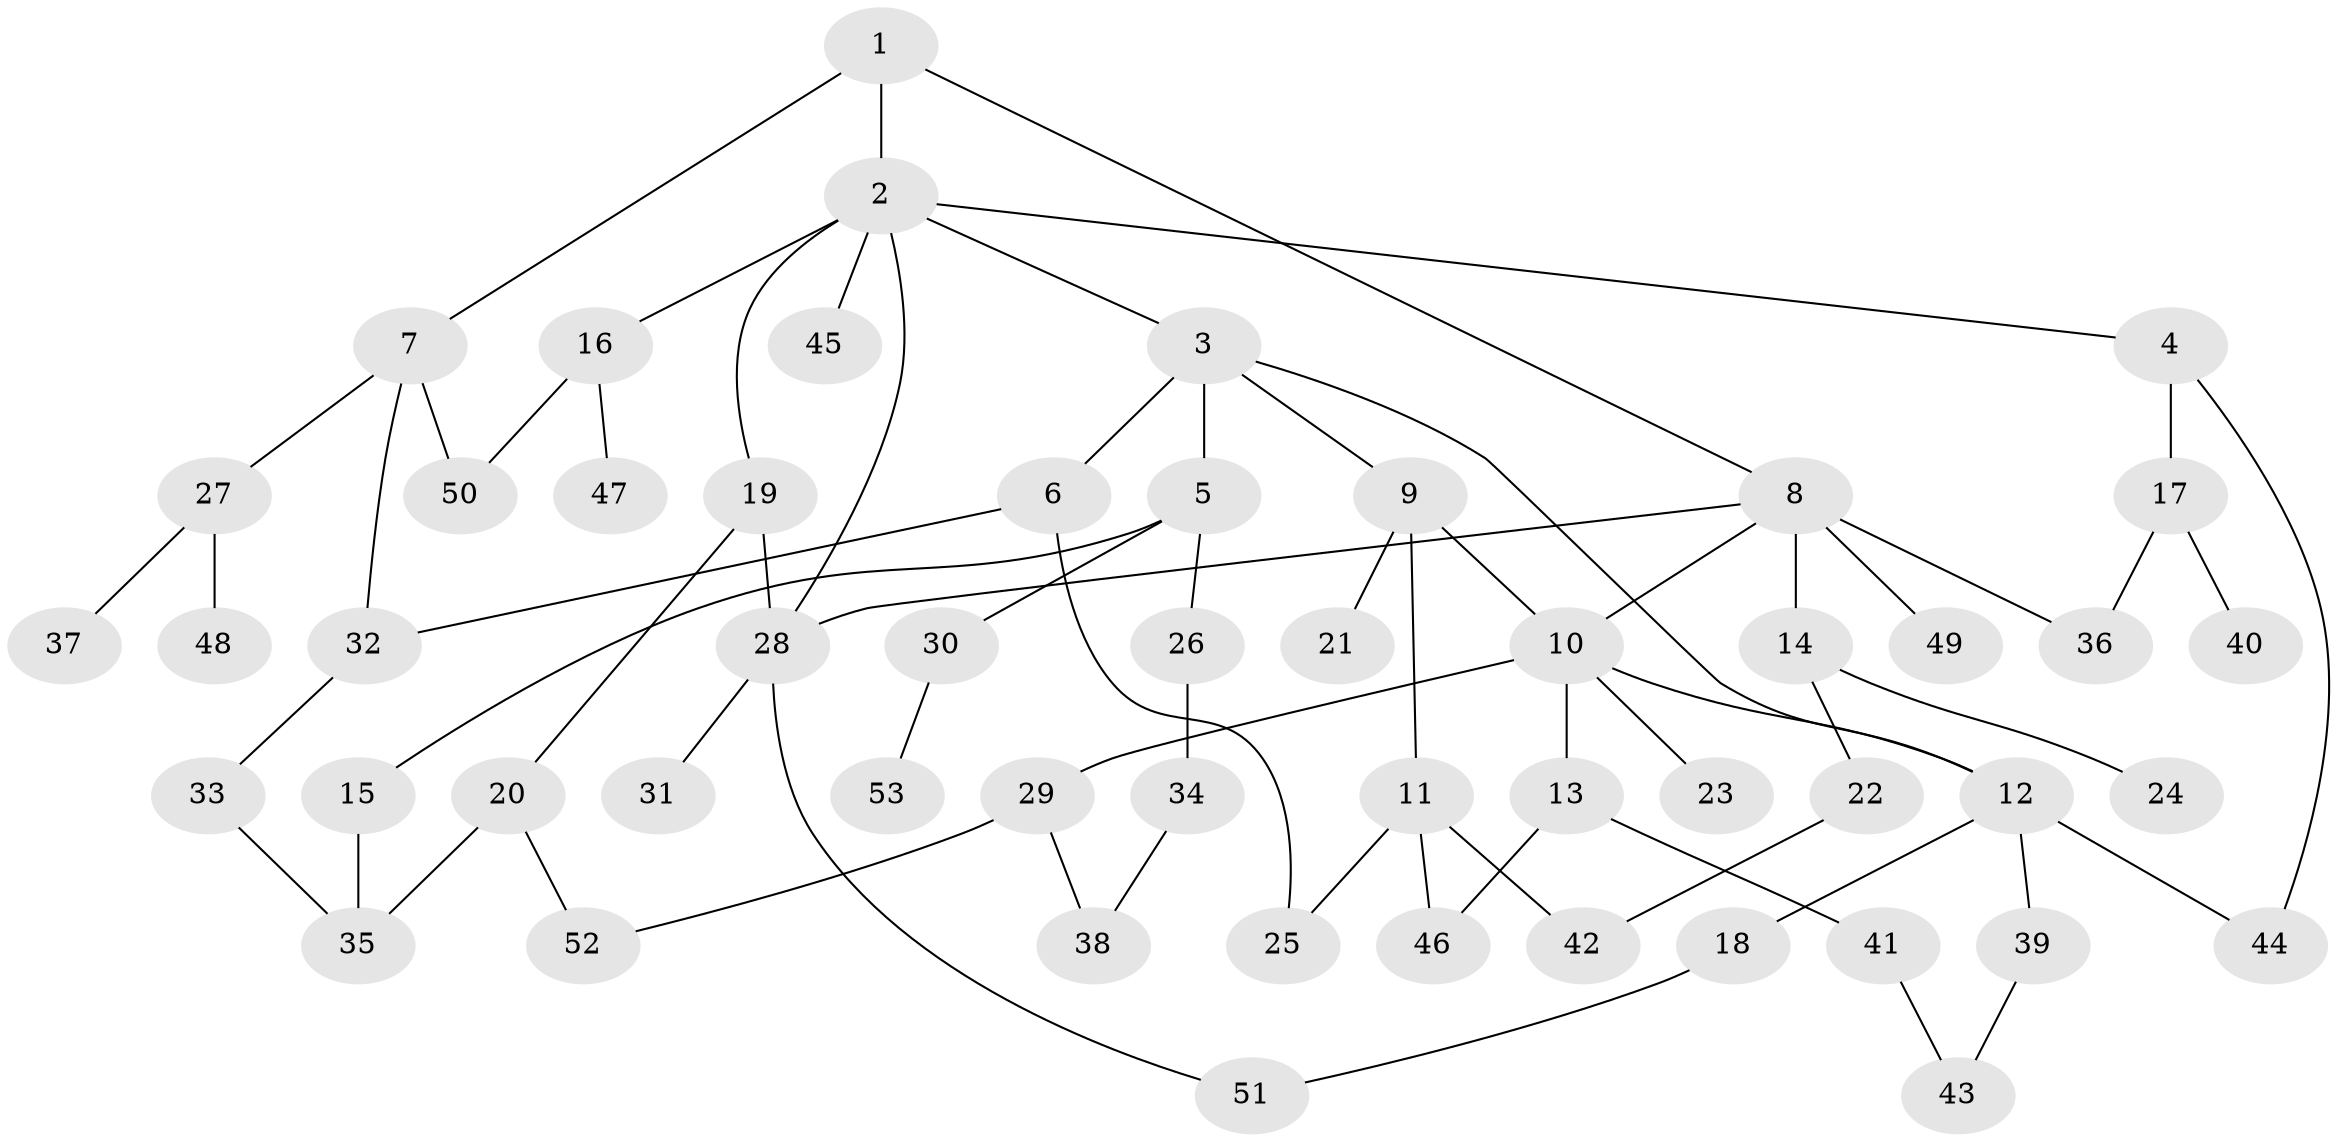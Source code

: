 // coarse degree distribution, {5: 0.21875, 4: 0.09375, 3: 0.28125, 1: 0.1875, 2: 0.21875}
// Generated by graph-tools (version 1.1) at 2025/35/03/04/25 23:35:59]
// undirected, 53 vertices, 69 edges
graph export_dot {
  node [color=gray90,style=filled];
  1;
  2;
  3;
  4;
  5;
  6;
  7;
  8;
  9;
  10;
  11;
  12;
  13;
  14;
  15;
  16;
  17;
  18;
  19;
  20;
  21;
  22;
  23;
  24;
  25;
  26;
  27;
  28;
  29;
  30;
  31;
  32;
  33;
  34;
  35;
  36;
  37;
  38;
  39;
  40;
  41;
  42;
  43;
  44;
  45;
  46;
  47;
  48;
  49;
  50;
  51;
  52;
  53;
  1 -- 2;
  1 -- 7;
  1 -- 8;
  2 -- 3;
  2 -- 4;
  2 -- 16;
  2 -- 19;
  2 -- 28;
  2 -- 45;
  3 -- 5;
  3 -- 6;
  3 -- 9;
  3 -- 12;
  4 -- 17;
  4 -- 44;
  5 -- 15;
  5 -- 26;
  5 -- 30;
  6 -- 32;
  6 -- 25;
  7 -- 27;
  7 -- 50;
  7 -- 32;
  8 -- 10;
  8 -- 14;
  8 -- 49;
  8 -- 36;
  8 -- 28;
  9 -- 11;
  9 -- 21;
  9 -- 10;
  10 -- 12;
  10 -- 13;
  10 -- 23;
  10 -- 29;
  11 -- 25;
  11 -- 46;
  11 -- 42;
  12 -- 18;
  12 -- 39;
  12 -- 44;
  13 -- 41;
  13 -- 46;
  14 -- 22;
  14 -- 24;
  15 -- 35;
  16 -- 47;
  16 -- 50;
  17 -- 36;
  17 -- 40;
  18 -- 51;
  19 -- 20;
  19 -- 28;
  20 -- 35;
  20 -- 52;
  22 -- 42;
  26 -- 34;
  27 -- 37;
  27 -- 48;
  28 -- 31;
  28 -- 51;
  29 -- 52;
  29 -- 38;
  30 -- 53;
  32 -- 33;
  33 -- 35;
  34 -- 38;
  39 -- 43;
  41 -- 43;
}
